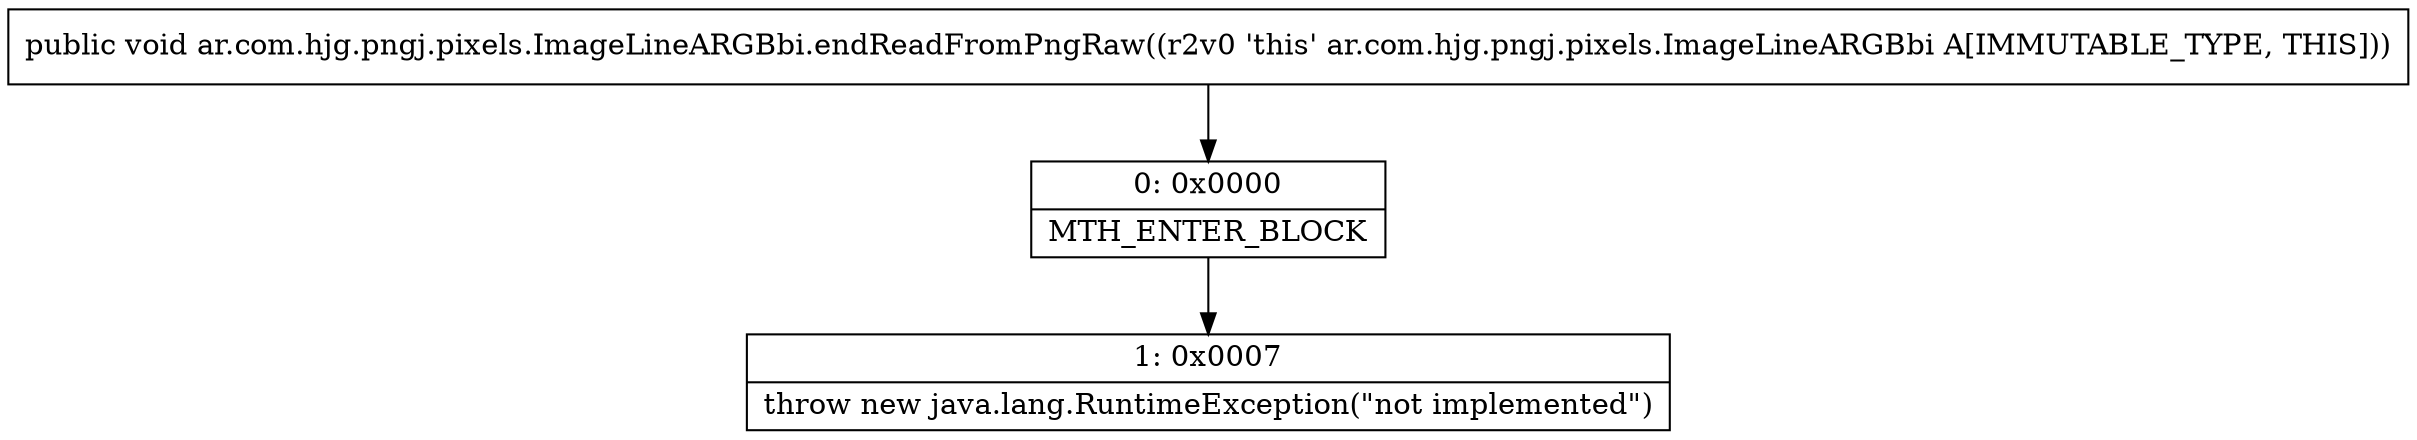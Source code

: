 digraph "CFG forar.com.hjg.pngj.pixels.ImageLineARGBbi.endReadFromPngRaw()V" {
Node_0 [shape=record,label="{0\:\ 0x0000|MTH_ENTER_BLOCK\l}"];
Node_1 [shape=record,label="{1\:\ 0x0007|throw new java.lang.RuntimeException(\"not implemented\")\l}"];
MethodNode[shape=record,label="{public void ar.com.hjg.pngj.pixels.ImageLineARGBbi.endReadFromPngRaw((r2v0 'this' ar.com.hjg.pngj.pixels.ImageLineARGBbi A[IMMUTABLE_TYPE, THIS])) }"];
MethodNode -> Node_0;
Node_0 -> Node_1;
}

